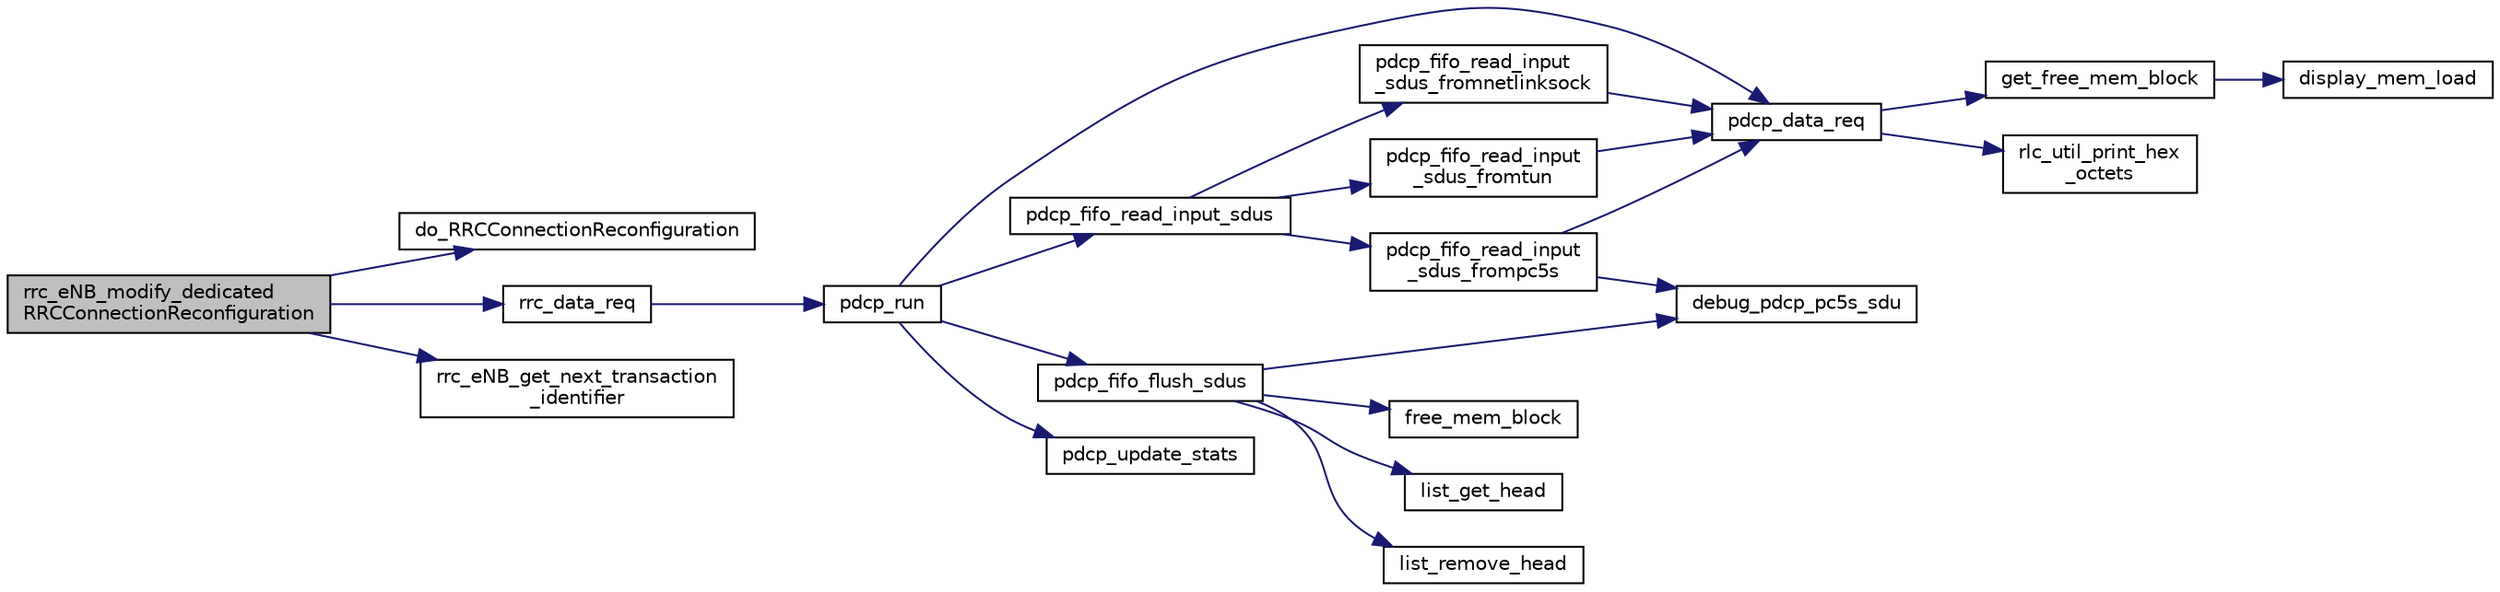 digraph "rrc_eNB_modify_dedicatedRRCConnectionReconfiguration"
{
 // LATEX_PDF_SIZE
  edge [fontname="Helvetica",fontsize="10",labelfontname="Helvetica",labelfontsize="10"];
  node [fontname="Helvetica",fontsize="10",shape=record];
  rankdir="LR";
  Node1 [label="rrc_eNB_modify_dedicated\lRRCConnectionReconfiguration",height=0.2,width=0.4,color="black", fillcolor="grey75", style="filled", fontcolor="black",tooltip=" "];
  Node1 -> Node2 [color="midnightblue",fontsize="10",style="solid",fontname="Helvetica"];
  Node2 [label="do_RRCConnectionReconfiguration",height=0.2,width=0.4,color="black", fillcolor="white", style="filled",URL="$asn1__msg_8c.html#a8dca67993c8c23b1af1ee950213067b6",tooltip="Generate an RRCConnectionReconfiguration DL-DCCH-Message (eNB). This routine configures SRBToAddMod (..."];
  Node1 -> Node3 [color="midnightblue",fontsize="10",style="solid",fontname="Helvetica"];
  Node3 [label="rrc_data_req",height=0.2,width=0.4,color="black", fillcolor="white", style="filled",URL="$group____rrc.html#ga7a82225ee9edf7f022fcb9da999b3bf0",tooltip=" "];
  Node3 -> Node4 [color="midnightblue",fontsize="10",style="solid",fontname="Helvetica"];
  Node4 [label="pdcp_run",height=0.2,width=0.4,color="black", fillcolor="white", style="filled",URL="$group____pdcp.html#gaaf877f8fcf559b90eadcbcc2460ba0ef",tooltip="Runs PDCP entity to let it handle incoming/outgoing SDUs."];
  Node4 -> Node5 [color="midnightblue",fontsize="10",style="solid",fontname="Helvetica"];
  Node5 [label="pdcp_data_req",height=0.2,width=0.4,color="black", fillcolor="white", style="filled",URL="$group____pdcp.html#gad6d90c31375a53aa20d12f06bc620b85",tooltip=" "];
  Node5 -> Node6 [color="midnightblue",fontsize="10",style="solid",fontname="Helvetica"];
  Node6 [label="get_free_mem_block",height=0.2,width=0.4,color="black", fillcolor="white", style="filled",URL="$mem__block_8c.html#aa6649c5f31ce28f70a1a7352eb41de46",tooltip=" "];
  Node6 -> Node7 [color="midnightblue",fontsize="10",style="solid",fontname="Helvetica"];
  Node7 [label="display_mem_load",height=0.2,width=0.4,color="black", fillcolor="white", style="filled",URL="$mem__block_8c.html#aad2e600dac4df19ae63b1efe29405f59",tooltip=" "];
  Node5 -> Node8 [color="midnightblue",fontsize="10",style="solid",fontname="Helvetica"];
  Node8 [label="rlc_util_print_hex\l_octets",height=0.2,width=0.4,color="black", fillcolor="white", style="filled",URL="$group__em.html#ga9080083e27a8fc3d61451b6d4d7c8f3b",tooltip=" "];
  Node4 -> Node9 [color="midnightblue",fontsize="10",style="solid",fontname="Helvetica"];
  Node9 [label="pdcp_fifo_flush_sdus",height=0.2,width=0.4,color="black", fillcolor="white", style="filled",URL="$group____pdcp.html#ga5b4f9ca27aa61b5c96d299de5733baac",tooltip=" "];
  Node9 -> Node10 [color="midnightblue",fontsize="10",style="solid",fontname="Helvetica"];
  Node10 [label="debug_pdcp_pc5s_sdu",height=0.2,width=0.4,color="black", fillcolor="white", style="filled",URL="$pdcp__fifo_8c.html#a97d2650f7432d3f25db23b499511518d",tooltip=" "];
  Node9 -> Node11 [color="midnightblue",fontsize="10",style="solid",fontname="Helvetica"];
  Node11 [label="free_mem_block",height=0.2,width=0.4,color="black", fillcolor="white", style="filled",URL="$mem__block_8c.html#a3465e37844438c1cc552c197a2cfbbfd",tooltip=" "];
  Node9 -> Node12 [color="midnightblue",fontsize="10",style="solid",fontname="Helvetica"];
  Node12 [label="list_get_head",height=0.2,width=0.4,color="black", fillcolor="white", style="filled",URL="$list_8c.html#a29a1d0ab77edd320e92d002fd66179a6",tooltip=" "];
  Node9 -> Node13 [color="midnightblue",fontsize="10",style="solid",fontname="Helvetica"];
  Node13 [label="list_remove_head",height=0.2,width=0.4,color="black", fillcolor="white", style="filled",URL="$list_8c.html#a68bb206a4e50e2f9f27ca4c051a84dc5",tooltip=" "];
  Node4 -> Node14 [color="midnightblue",fontsize="10",style="solid",fontname="Helvetica"];
  Node14 [label="pdcp_fifo_read_input_sdus",height=0.2,width=0.4,color="black", fillcolor="white", style="filled",URL="$group____pdcp.html#gadf140ab34fd99a55b8b383fad506d841",tooltip=" "];
  Node14 -> Node15 [color="midnightblue",fontsize="10",style="solid",fontname="Helvetica"];
  Node15 [label="pdcp_fifo_read_input\l_sdus_fromnetlinksock",height=0.2,width=0.4,color="black", fillcolor="white", style="filled",URL="$pdcp__fifo_8c.html#aa0db16d2f05195706a3466500b850656",tooltip=" "];
  Node15 -> Node5 [color="midnightblue",fontsize="10",style="solid",fontname="Helvetica"];
  Node14 -> Node16 [color="midnightblue",fontsize="10",style="solid",fontname="Helvetica"];
  Node16 [label="pdcp_fifo_read_input\l_sdus_frompc5s",height=0.2,width=0.4,color="black", fillcolor="white", style="filled",URL="$pdcp__fifo_8c.html#ae6e845526dd2e22802d6b7372116ccd9",tooltip=" "];
  Node16 -> Node10 [color="midnightblue",fontsize="10",style="solid",fontname="Helvetica"];
  Node16 -> Node5 [color="midnightblue",fontsize="10",style="solid",fontname="Helvetica"];
  Node14 -> Node17 [color="midnightblue",fontsize="10",style="solid",fontname="Helvetica"];
  Node17 [label="pdcp_fifo_read_input\l_sdus_fromtun",height=0.2,width=0.4,color="black", fillcolor="white", style="filled",URL="$pdcp__fifo_8c.html#a2aa0e422b9283508cc5ace1f68ff2390",tooltip=" "];
  Node17 -> Node5 [color="midnightblue",fontsize="10",style="solid",fontname="Helvetica"];
  Node4 -> Node18 [color="midnightblue",fontsize="10",style="solid",fontname="Helvetica"];
  Node18 [label="pdcp_update_stats",height=0.2,width=0.4,color="black", fillcolor="white", style="filled",URL="$pdcp_8c.html#a785e8be4171fa72af80163e2fad642a6",tooltip=" "];
  Node1 -> Node19 [color="midnightblue",fontsize="10",style="solid",fontname="Helvetica"];
  Node19 [label="rrc_eNB_get_next_transaction\l_identifier",height=0.2,width=0.4,color="black", fillcolor="white", style="filled",URL="$group____rrc.html#ga11196274fe93b427294f44875f4018f9",tooltip="Function to get the next transaction identifier."];
}
